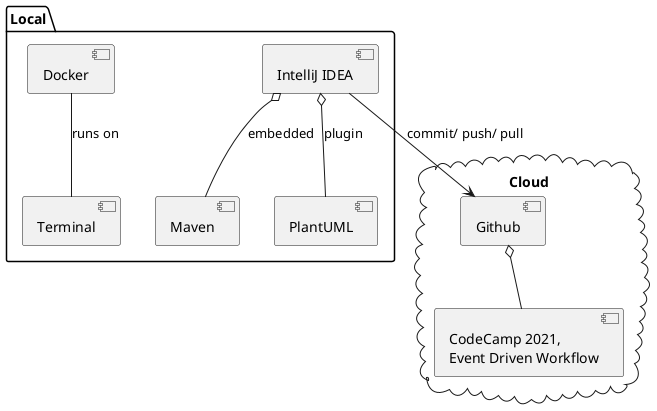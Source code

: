 @startuml
'https://plantuml.com/component-diagram

package "Local"{
    [IntelliJ IDEA] as ide [[https://www.jetbrains.com/de-de/idea/]]
    [Terminal] as console
    [Maven] as build [[https://maven.apache.org/]]
    ide o-- build : embedded
    [PlantUML] as case [[https://plantuml.com/de/]]
    ide o-- case : plugin
    [Docker] as docker [[https://www.docker.com/]]
    docker -- console : runs on
}

cloud "Cloud"{
    [Github] as cicd
    [CodeCamp 2021,\nEvent Driven Workflow] as cc21edw [[https://github.com/orgs/CC21-EDW/repositories]]
    cicd o-- cc21edw
}

ide --> cicd : commit/ push/ pull

@enduml